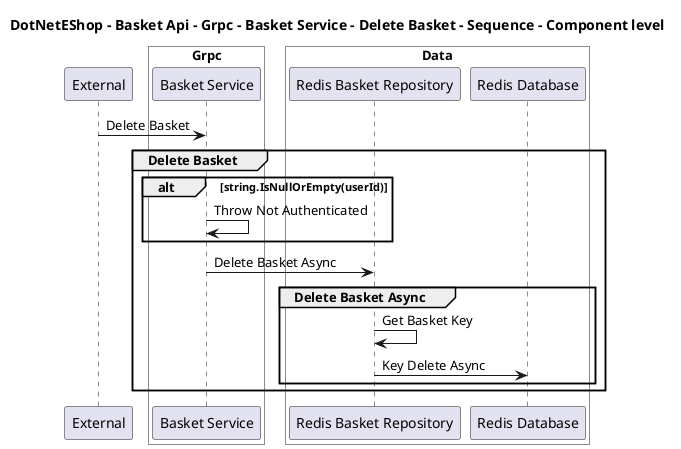 @startuml

title DotNetEShop - Basket Api - Grpc - Basket Service - Delete Basket - Sequence - Component level

participant "External" as C4InterFlow.SoftwareSystems.ExternalSystem

box "Basket Api" #White
    
box "Grpc" #White
    participant "Basket Service" as DotNetEShop.SoftwareSystems.BasketApi.Containers.Grpc.Components.BasketService
end box

    
box "Data" #White
    participant "Redis Basket Repository" as DotNetEShop.SoftwareSystems.BasketApi.Containers.Data.Components.RedisBasketRepository
    participant "Redis Database" as DotNetEShop.SoftwareSystems.BasketApi.Containers.Data.Components.RedisDatabase
end box

end box


C4InterFlow.SoftwareSystems.ExternalSystem -> DotNetEShop.SoftwareSystems.BasketApi.Containers.Grpc.Components.BasketService : Delete Basket
group Delete Basket
alt string.IsNullOrEmpty(userId)
DotNetEShop.SoftwareSystems.BasketApi.Containers.Grpc.Components.BasketService -> DotNetEShop.SoftwareSystems.BasketApi.Containers.Grpc.Components.BasketService : Throw Not Authenticated
end
DotNetEShop.SoftwareSystems.BasketApi.Containers.Grpc.Components.BasketService -> DotNetEShop.SoftwareSystems.BasketApi.Containers.Data.Components.RedisBasketRepository : Delete Basket Async
group Delete Basket Async
DotNetEShop.SoftwareSystems.BasketApi.Containers.Data.Components.RedisBasketRepository -> DotNetEShop.SoftwareSystems.BasketApi.Containers.Data.Components.RedisBasketRepository : Get Basket Key
DotNetEShop.SoftwareSystems.BasketApi.Containers.Data.Components.RedisBasketRepository -> DotNetEShop.SoftwareSystems.BasketApi.Containers.Data.Components.RedisDatabase : Key Delete Async
end
end


@enduml
